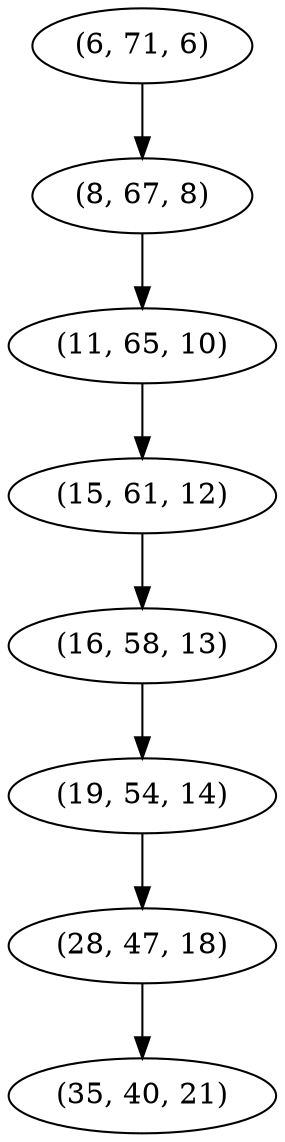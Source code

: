 digraph tree {
    "(6, 71, 6)";
    "(8, 67, 8)";
    "(11, 65, 10)";
    "(15, 61, 12)";
    "(16, 58, 13)";
    "(19, 54, 14)";
    "(28, 47, 18)";
    "(35, 40, 21)";
    "(6, 71, 6)" -> "(8, 67, 8)";
    "(8, 67, 8)" -> "(11, 65, 10)";
    "(11, 65, 10)" -> "(15, 61, 12)";
    "(15, 61, 12)" -> "(16, 58, 13)";
    "(16, 58, 13)" -> "(19, 54, 14)";
    "(19, 54, 14)" -> "(28, 47, 18)";
    "(28, 47, 18)" -> "(35, 40, 21)";
}
